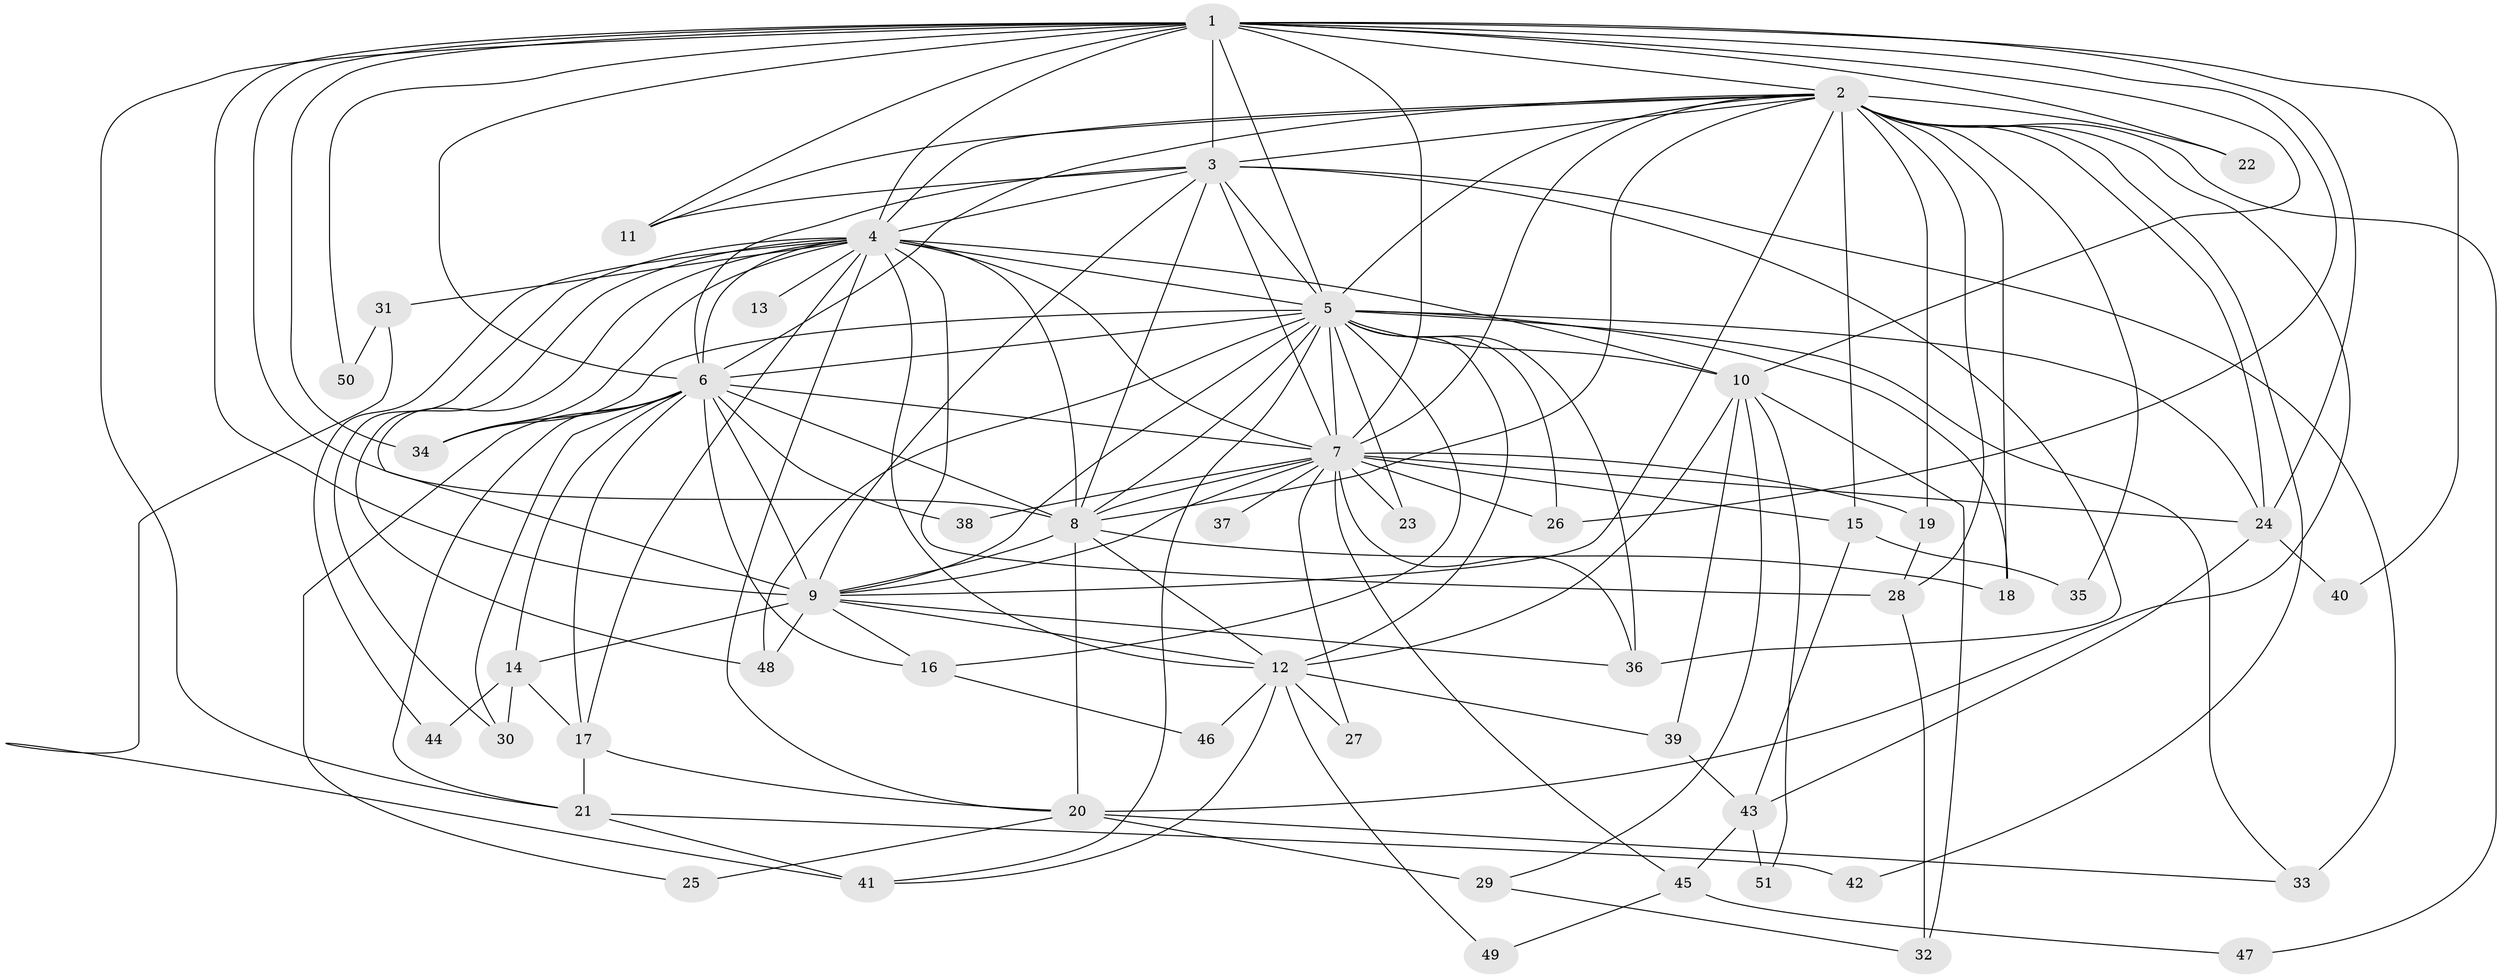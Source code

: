 // original degree distribution, {20: 0.019801980198019802, 22: 0.019801980198019802, 17: 0.009900990099009901, 15: 0.009900990099009901, 25: 0.009900990099009901, 30: 0.009900990099009901, 13: 0.009900990099009901, 16: 0.009900990099009901, 6: 0.0297029702970297, 3: 0.21782178217821782, 8: 0.009900990099009901, 2: 0.49504950495049505, 4: 0.12871287128712872, 5: 0.019801980198019802}
// Generated by graph-tools (version 1.1) at 2025/35/03/09/25 02:35:07]
// undirected, 51 vertices, 143 edges
graph export_dot {
graph [start="1"]
  node [color=gray90,style=filled];
  1;
  2;
  3;
  4;
  5;
  6;
  7;
  8;
  9;
  10;
  11;
  12;
  13;
  14;
  15;
  16;
  17;
  18;
  19;
  20;
  21;
  22;
  23;
  24;
  25;
  26;
  27;
  28;
  29;
  30;
  31;
  32;
  33;
  34;
  35;
  36;
  37;
  38;
  39;
  40;
  41;
  42;
  43;
  44;
  45;
  46;
  47;
  48;
  49;
  50;
  51;
  1 -- 2 [weight=3.0];
  1 -- 3 [weight=3.0];
  1 -- 4 [weight=3.0];
  1 -- 5 [weight=2.0];
  1 -- 6 [weight=3.0];
  1 -- 7 [weight=2.0];
  1 -- 8 [weight=2.0];
  1 -- 9 [weight=3.0];
  1 -- 10 [weight=1.0];
  1 -- 11 [weight=1.0];
  1 -- 21 [weight=1.0];
  1 -- 22 [weight=1.0];
  1 -- 24 [weight=3.0];
  1 -- 26 [weight=1.0];
  1 -- 34 [weight=1.0];
  1 -- 40 [weight=2.0];
  1 -- 50 [weight=1.0];
  2 -- 3 [weight=1.0];
  2 -- 4 [weight=1.0];
  2 -- 5 [weight=1.0];
  2 -- 6 [weight=1.0];
  2 -- 7 [weight=1.0];
  2 -- 8 [weight=1.0];
  2 -- 9 [weight=1.0];
  2 -- 11 [weight=1.0];
  2 -- 15 [weight=1.0];
  2 -- 18 [weight=2.0];
  2 -- 19 [weight=1.0];
  2 -- 20 [weight=1.0];
  2 -- 22 [weight=1.0];
  2 -- 24 [weight=1.0];
  2 -- 28 [weight=1.0];
  2 -- 35 [weight=1.0];
  2 -- 42 [weight=1.0];
  2 -- 47 [weight=1.0];
  3 -- 4 [weight=1.0];
  3 -- 5 [weight=2.0];
  3 -- 6 [weight=1.0];
  3 -- 7 [weight=1.0];
  3 -- 8 [weight=1.0];
  3 -- 9 [weight=1.0];
  3 -- 11 [weight=1.0];
  3 -- 33 [weight=2.0];
  3 -- 36 [weight=1.0];
  4 -- 5 [weight=1.0];
  4 -- 6 [weight=1.0];
  4 -- 7 [weight=1.0];
  4 -- 8 [weight=1.0];
  4 -- 9 [weight=1.0];
  4 -- 10 [weight=2.0];
  4 -- 12 [weight=1.0];
  4 -- 13 [weight=1.0];
  4 -- 17 [weight=1.0];
  4 -- 20 [weight=1.0];
  4 -- 28 [weight=2.0];
  4 -- 30 [weight=1.0];
  4 -- 31 [weight=1.0];
  4 -- 34 [weight=1.0];
  4 -- 44 [weight=1.0];
  4 -- 48 [weight=1.0];
  5 -- 6 [weight=1.0];
  5 -- 7 [weight=1.0];
  5 -- 8 [weight=2.0];
  5 -- 9 [weight=1.0];
  5 -- 10 [weight=6.0];
  5 -- 12 [weight=1.0];
  5 -- 16 [weight=2.0];
  5 -- 18 [weight=1.0];
  5 -- 23 [weight=2.0];
  5 -- 24 [weight=1.0];
  5 -- 26 [weight=1.0];
  5 -- 33 [weight=1.0];
  5 -- 34 [weight=1.0];
  5 -- 36 [weight=1.0];
  5 -- 41 [weight=1.0];
  5 -- 48 [weight=1.0];
  6 -- 7 [weight=1.0];
  6 -- 8 [weight=1.0];
  6 -- 9 [weight=2.0];
  6 -- 14 [weight=1.0];
  6 -- 16 [weight=1.0];
  6 -- 17 [weight=1.0];
  6 -- 21 [weight=1.0];
  6 -- 25 [weight=1.0];
  6 -- 30 [weight=2.0];
  6 -- 34 [weight=1.0];
  6 -- 38 [weight=1.0];
  7 -- 8 [weight=1.0];
  7 -- 9 [weight=1.0];
  7 -- 15 [weight=1.0];
  7 -- 19 [weight=1.0];
  7 -- 23 [weight=1.0];
  7 -- 24 [weight=1.0];
  7 -- 26 [weight=1.0];
  7 -- 27 [weight=2.0];
  7 -- 36 [weight=1.0];
  7 -- 37 [weight=1.0];
  7 -- 38 [weight=1.0];
  7 -- 45 [weight=1.0];
  8 -- 9 [weight=2.0];
  8 -- 12 [weight=1.0];
  8 -- 18 [weight=1.0];
  8 -- 20 [weight=1.0];
  9 -- 12 [weight=1.0];
  9 -- 14 [weight=2.0];
  9 -- 16 [weight=1.0];
  9 -- 36 [weight=1.0];
  9 -- 48 [weight=2.0];
  10 -- 12 [weight=1.0];
  10 -- 29 [weight=1.0];
  10 -- 32 [weight=1.0];
  10 -- 39 [weight=1.0];
  10 -- 51 [weight=1.0];
  12 -- 27 [weight=1.0];
  12 -- 39 [weight=1.0];
  12 -- 41 [weight=1.0];
  12 -- 46 [weight=1.0];
  12 -- 49 [weight=1.0];
  14 -- 17 [weight=1.0];
  14 -- 30 [weight=1.0];
  14 -- 44 [weight=1.0];
  15 -- 35 [weight=1.0];
  15 -- 43 [weight=1.0];
  16 -- 46 [weight=1.0];
  17 -- 20 [weight=1.0];
  17 -- 21 [weight=2.0];
  19 -- 28 [weight=1.0];
  20 -- 25 [weight=1.0];
  20 -- 29 [weight=2.0];
  20 -- 33 [weight=1.0];
  21 -- 41 [weight=1.0];
  21 -- 42 [weight=1.0];
  24 -- 40 [weight=1.0];
  24 -- 43 [weight=1.0];
  28 -- 32 [weight=1.0];
  29 -- 32 [weight=1.0];
  31 -- 41 [weight=1.0];
  31 -- 50 [weight=1.0];
  39 -- 43 [weight=1.0];
  43 -- 45 [weight=1.0];
  43 -- 51 [weight=1.0];
  45 -- 47 [weight=1.0];
  45 -- 49 [weight=1.0];
}
